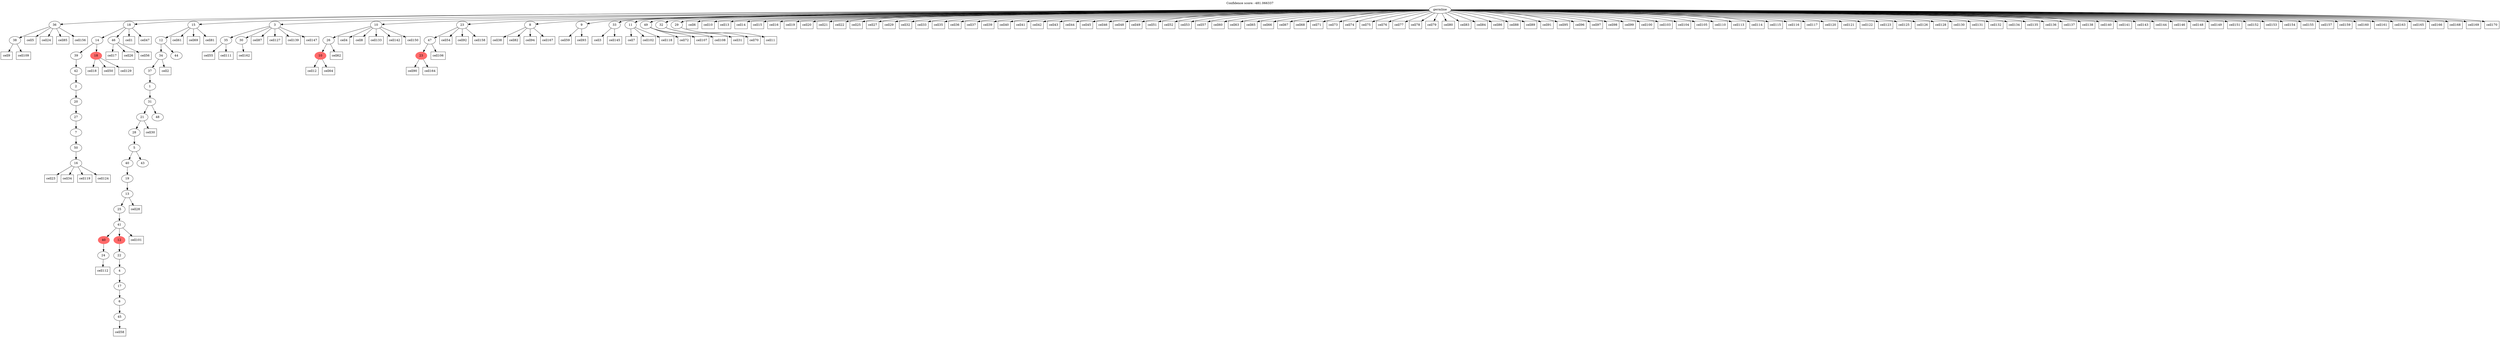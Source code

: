 digraph g {
	"54" -> "55";
	"55" [label="38"];
	"51" -> "52";
	"52" [label="16"];
	"50" -> "51";
	"51" [label="50"];
	"49" -> "50";
	"50" [label="7"];
	"48" -> "49";
	"49" [label="27"];
	"47" -> "48";
	"48" [label="20"];
	"46" -> "47";
	"47" [label="2"];
	"45" -> "46";
	"46" [label="42"];
	"43" -> "44";
	"44" [color=indianred1, style=filled, label="18"];
	"43" -> "45";
	"45" [label="39"];
	"42" -> "43";
	"43" [label="14"];
	"42" -> "53";
	"53" [label="46"];
	"34" -> "35";
	"35" [label="24"];
	"32" -> "33";
	"33" [label="45"];
	"31" -> "32";
	"32" [label="6"];
	"30" -> "31";
	"31" [label="17"];
	"29" -> "30";
	"30" [label="4"];
	"28" -> "29";
	"29" [label="22"];
	"27" -> "28";
	"28" [color=indianred1, style=filled, label="12"];
	"27" -> "34";
	"34" [color=indianred1, style=filled, label="40"];
	"26" -> "27";
	"27" [label="41"];
	"25" -> "26";
	"26" [label="25"];
	"24" -> "25";
	"25" [label="13"];
	"23" -> "24";
	"24" [label="19"];
	"22" -> "23";
	"23" [label="40"];
	"22" -> "36";
	"36" [label="43"];
	"21" -> "22";
	"22" [label="5"];
	"20" -> "21";
	"21" [label="28"];
	"19" -> "20";
	"20" [label="21"];
	"19" -> "37";
	"37" [label="48"];
	"18" -> "19";
	"19" [label="31"];
	"17" -> "18";
	"18" [label="1"];
	"16" -> "17";
	"17" [label="37"];
	"15" -> "16";
	"16" [label="34"];
	"15" -> "38";
	"38" [label="44"];
	"14" -> "15";
	"15" [label="12"];
	"10" -> "11";
	"11" [label="35"];
	"10" -> "12";
	"12" [label="30"];
	"8" -> "9";
	"9" [color=indianred1, style=filled, label="10"];
	"7" -> "8";
	"8" [label="26"];
	"3" -> "4";
	"4" [color=indianred1, style=filled, label="23"];
	"2" -> "3";
	"3" [label="47"];
	"0" -> "1";
	"1" [label="8"];
	"0" -> "2";
	"2" [label="23"];
	"0" -> "5";
	"5" [label="9"];
	"0" -> "6";
	"6" [label="33"];
	"0" -> "7";
	"7" [label="10"];
	"0" -> "10";
	"10" [label="3"];
	"0" -> "13";
	"13" [label="11"];
	"0" -> "14";
	"14" [label="15"];
	"0" -> "39";
	"39" [label="49"];
	"0" -> "40";
	"40" [label="32"];
	"0" -> "41";
	"41" [label="29"];
	"0" -> "42";
	"42" [label="18"];
	"0" -> "54";
	"54" [label="36"];
	"0" [label="germline"];
	"42" -> "cell1";
	"cell1" [shape=box];
	"16" -> "cell2";
	"cell2" [shape=box];
	"6" -> "cell3";
	"cell3" [shape=box];
	"7" -> "cell4";
	"cell4" [shape=box];
	"54" -> "cell5";
	"cell5" [shape=box];
	"0" -> "cell6";
	"cell6" [shape=box];
	"13" -> "cell7";
	"cell7" [shape=box];
	"7" -> "cell8";
	"cell8" [shape=box];
	"55" -> "cell9";
	"cell9" [shape=box];
	"0" -> "cell10";
	"cell10" [shape=box];
	"41" -> "cell11";
	"cell11" [shape=box];
	"9" -> "cell12";
	"cell12" [shape=box];
	"0" -> "cell13";
	"cell13" [shape=box];
	"0" -> "cell14";
	"cell14" [shape=box];
	"0" -> "cell15";
	"cell15" [shape=box];
	"0" -> "cell16";
	"cell16" [shape=box];
	"53" -> "cell17";
	"cell17" [shape=box];
	"44" -> "cell18";
	"cell18" [shape=box];
	"0" -> "cell19";
	"cell19" [shape=box];
	"0" -> "cell20";
	"cell20" [shape=box];
	"0" -> "cell21";
	"cell21" [shape=box];
	"0" -> "cell22";
	"cell22" [shape=box];
	"52" -> "cell23";
	"cell23" [shape=box];
	"54" -> "cell24";
	"cell24" [shape=box];
	"0" -> "cell25";
	"cell25" [shape=box];
	"53" -> "cell26";
	"cell26" [shape=box];
	"0" -> "cell27";
	"cell27" [shape=box];
	"25" -> "cell28";
	"cell28" [shape=box];
	"0" -> "cell29";
	"cell29" [shape=box];
	"20" -> "cell30";
	"cell30" [shape=box];
	"40" -> "cell31";
	"cell31" [shape=box];
	"0" -> "cell32";
	"cell32" [shape=box];
	"0" -> "cell33";
	"cell33" [shape=box];
	"52" -> "cell34";
	"cell34" [shape=box];
	"0" -> "cell35";
	"cell35" [shape=box];
	"0" -> "cell36";
	"cell36" [shape=box];
	"0" -> "cell37";
	"cell37" [shape=box];
	"1" -> "cell38";
	"cell38" [shape=box];
	"0" -> "cell39";
	"cell39" [shape=box];
	"0" -> "cell40";
	"cell40" [shape=box];
	"0" -> "cell41";
	"cell41" [shape=box];
	"0" -> "cell42";
	"cell42" [shape=box];
	"0" -> "cell43";
	"cell43" [shape=box];
	"0" -> "cell44";
	"cell44" [shape=box];
	"0" -> "cell45";
	"cell45" [shape=box];
	"0" -> "cell46";
	"cell46" [shape=box];
	"42" -> "cell47";
	"cell47" [shape=box];
	"0" -> "cell48";
	"cell48" [shape=box];
	"0" -> "cell49";
	"cell49" [shape=box];
	"44" -> "cell50";
	"cell50" [shape=box];
	"0" -> "cell51";
	"cell51" [shape=box];
	"0" -> "cell52";
	"cell52" [shape=box];
	"0" -> "cell53";
	"cell53" [shape=box];
	"2" -> "cell54";
	"cell54" [shape=box];
	"11" -> "cell55";
	"cell55" [shape=box];
	"53" -> "cell56";
	"cell56" [shape=box];
	"0" -> "cell57";
	"cell57" [shape=box];
	"33" -> "cell58";
	"cell58" [shape=box];
	"5" -> "cell59";
	"cell59" [shape=box];
	"0" -> "cell60";
	"cell60" [shape=box];
	"14" -> "cell61";
	"cell61" [shape=box];
	"8" -> "cell62";
	"cell62" [shape=box];
	"0" -> "cell63";
	"cell63" [shape=box];
	"9" -> "cell64";
	"cell64" [shape=box];
	"0" -> "cell65";
	"cell65" [shape=box];
	"0" -> "cell66";
	"cell66" [shape=box];
	"0" -> "cell67";
	"cell67" [shape=box];
	"0" -> "cell68";
	"cell68" [shape=box];
	"14" -> "cell69";
	"cell69" [shape=box];
	"40" -> "cell70";
	"cell70" [shape=box];
	"0" -> "cell71";
	"cell71" [shape=box];
	"39" -> "cell72";
	"cell72" [shape=box];
	"0" -> "cell73";
	"cell73" [shape=box];
	"0" -> "cell74";
	"cell74" [shape=box];
	"0" -> "cell75";
	"cell75" [shape=box];
	"0" -> "cell76";
	"cell76" [shape=box];
	"0" -> "cell77";
	"cell77" [shape=box];
	"0" -> "cell78";
	"cell78" [shape=box];
	"0" -> "cell79";
	"cell79" [shape=box];
	"0" -> "cell80";
	"cell80" [shape=box];
	"14" -> "cell81";
	"cell81" [shape=box];
	"1" -> "cell82";
	"cell82" [shape=box];
	"0" -> "cell83";
	"cell83" [shape=box];
	"0" -> "cell84";
	"cell84" [shape=box];
	"54" -> "cell85";
	"cell85" [shape=box];
	"0" -> "cell86";
	"cell86" [shape=box];
	"10" -> "cell87";
	"cell87" [shape=box];
	"0" -> "cell88";
	"cell88" [shape=box];
	"0" -> "cell89";
	"cell89" [shape=box];
	"4" -> "cell90";
	"cell90" [shape=box];
	"0" -> "cell91";
	"cell91" [shape=box];
	"2" -> "cell92";
	"cell92" [shape=box];
	"5" -> "cell93";
	"cell93" [shape=box];
	"1" -> "cell94";
	"cell94" [shape=box];
	"0" -> "cell95";
	"cell95" [shape=box];
	"0" -> "cell96";
	"cell96" [shape=box];
	"0" -> "cell97";
	"cell97" [shape=box];
	"0" -> "cell98";
	"cell98" [shape=box];
	"0" -> "cell99";
	"cell99" [shape=box];
	"0" -> "cell100";
	"cell100" [shape=box];
	"27" -> "cell101";
	"cell101" [shape=box];
	"13" -> "cell102";
	"cell102" [shape=box];
	"0" -> "cell103";
	"cell103" [shape=box];
	"0" -> "cell104";
	"cell104" [shape=box];
	"0" -> "cell105";
	"cell105" [shape=box];
	"3" -> "cell106";
	"cell106" [shape=box];
	"39" -> "cell107";
	"cell107" [shape=box];
	"39" -> "cell108";
	"cell108" [shape=box];
	"55" -> "cell109";
	"cell109" [shape=box];
	"0" -> "cell110";
	"cell110" [shape=box];
	"11" -> "cell111";
	"cell111" [shape=box];
	"35" -> "cell112";
	"cell112" [shape=box];
	"0" -> "cell113";
	"cell113" [shape=box];
	"0" -> "cell114";
	"cell114" [shape=box];
	"0" -> "cell115";
	"cell115" [shape=box];
	"0" -> "cell116";
	"cell116" [shape=box];
	"0" -> "cell117";
	"cell117" [shape=box];
	"13" -> "cell118";
	"cell118" [shape=box];
	"52" -> "cell119";
	"cell119" [shape=box];
	"0" -> "cell120";
	"cell120" [shape=box];
	"0" -> "cell121";
	"cell121" [shape=box];
	"0" -> "cell122";
	"cell122" [shape=box];
	"0" -> "cell123";
	"cell123" [shape=box];
	"52" -> "cell124";
	"cell124" [shape=box];
	"0" -> "cell125";
	"cell125" [shape=box];
	"0" -> "cell126";
	"cell126" [shape=box];
	"10" -> "cell127";
	"cell127" [shape=box];
	"0" -> "cell128";
	"cell128" [shape=box];
	"44" -> "cell129";
	"cell129" [shape=box];
	"0" -> "cell130";
	"cell130" [shape=box];
	"0" -> "cell131";
	"cell131" [shape=box];
	"0" -> "cell132";
	"cell132" [shape=box];
	"7" -> "cell133";
	"cell133" [shape=box];
	"0" -> "cell134";
	"cell134" [shape=box];
	"0" -> "cell135";
	"cell135" [shape=box];
	"0" -> "cell136";
	"cell136" [shape=box];
	"0" -> "cell137";
	"cell137" [shape=box];
	"0" -> "cell138";
	"cell138" [shape=box];
	"10" -> "cell139";
	"cell139" [shape=box];
	"0" -> "cell140";
	"cell140" [shape=box];
	"0" -> "cell141";
	"cell141" [shape=box];
	"7" -> "cell142";
	"cell142" [shape=box];
	"0" -> "cell143";
	"cell143" [shape=box];
	"0" -> "cell144";
	"cell144" [shape=box];
	"6" -> "cell145";
	"cell145" [shape=box];
	"0" -> "cell146";
	"cell146" [shape=box];
	"10" -> "cell147";
	"cell147" [shape=box];
	"0" -> "cell148";
	"cell148" [shape=box];
	"0" -> "cell149";
	"cell149" [shape=box];
	"7" -> "cell150";
	"cell150" [shape=box];
	"0" -> "cell151";
	"cell151" [shape=box];
	"0" -> "cell152";
	"cell152" [shape=box];
	"0" -> "cell153";
	"cell153" [shape=box];
	"0" -> "cell154";
	"cell154" [shape=box];
	"0" -> "cell155";
	"cell155" [shape=box];
	"54" -> "cell156";
	"cell156" [shape=box];
	"0" -> "cell157";
	"cell157" [shape=box];
	"2" -> "cell158";
	"cell158" [shape=box];
	"0" -> "cell159";
	"cell159" [shape=box];
	"0" -> "cell160";
	"cell160" [shape=box];
	"0" -> "cell161";
	"cell161" [shape=box];
	"12" -> "cell162";
	"cell162" [shape=box];
	"0" -> "cell163";
	"cell163" [shape=box];
	"4" -> "cell164";
	"cell164" [shape=box];
	"0" -> "cell165";
	"cell165" [shape=box];
	"0" -> "cell166";
	"cell166" [shape=box];
	"1" -> "cell167";
	"cell167" [shape=box];
	"0" -> "cell168";
	"cell168" [shape=box];
	"0" -> "cell169";
	"cell169" [shape=box];
	"0" -> "cell170";
	"cell170" [shape=box];
	labelloc="t";
	label="Confidence score: -481.066337";
}
